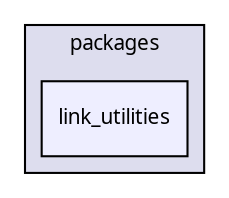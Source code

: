 digraph "packages/link/packages/link_utilities/" {
  compound=true
  node [ fontsize="10", fontname="FreeSans.ttf"];
  edge [ labelfontsize="10", labelfontname="FreeSans.ttf"];
  subgraph clusterdir_3fc7abd17a8a965d010587b658809420 {
    graph [ bgcolor="#ddddee", pencolor="black", label="packages" fontname="FreeSans.ttf", fontsize="10", URL="dir_3fc7abd17a8a965d010587b658809420.html"]
  dir_9139a6f23d06ee6d1aa12c6ab89d13f2 [shape=box, label="link_utilities", style="filled", fillcolor="#eeeeff", pencolor="black", URL="dir_9139a6f23d06ee6d1aa12c6ab89d13f2.html"];
  }
}
